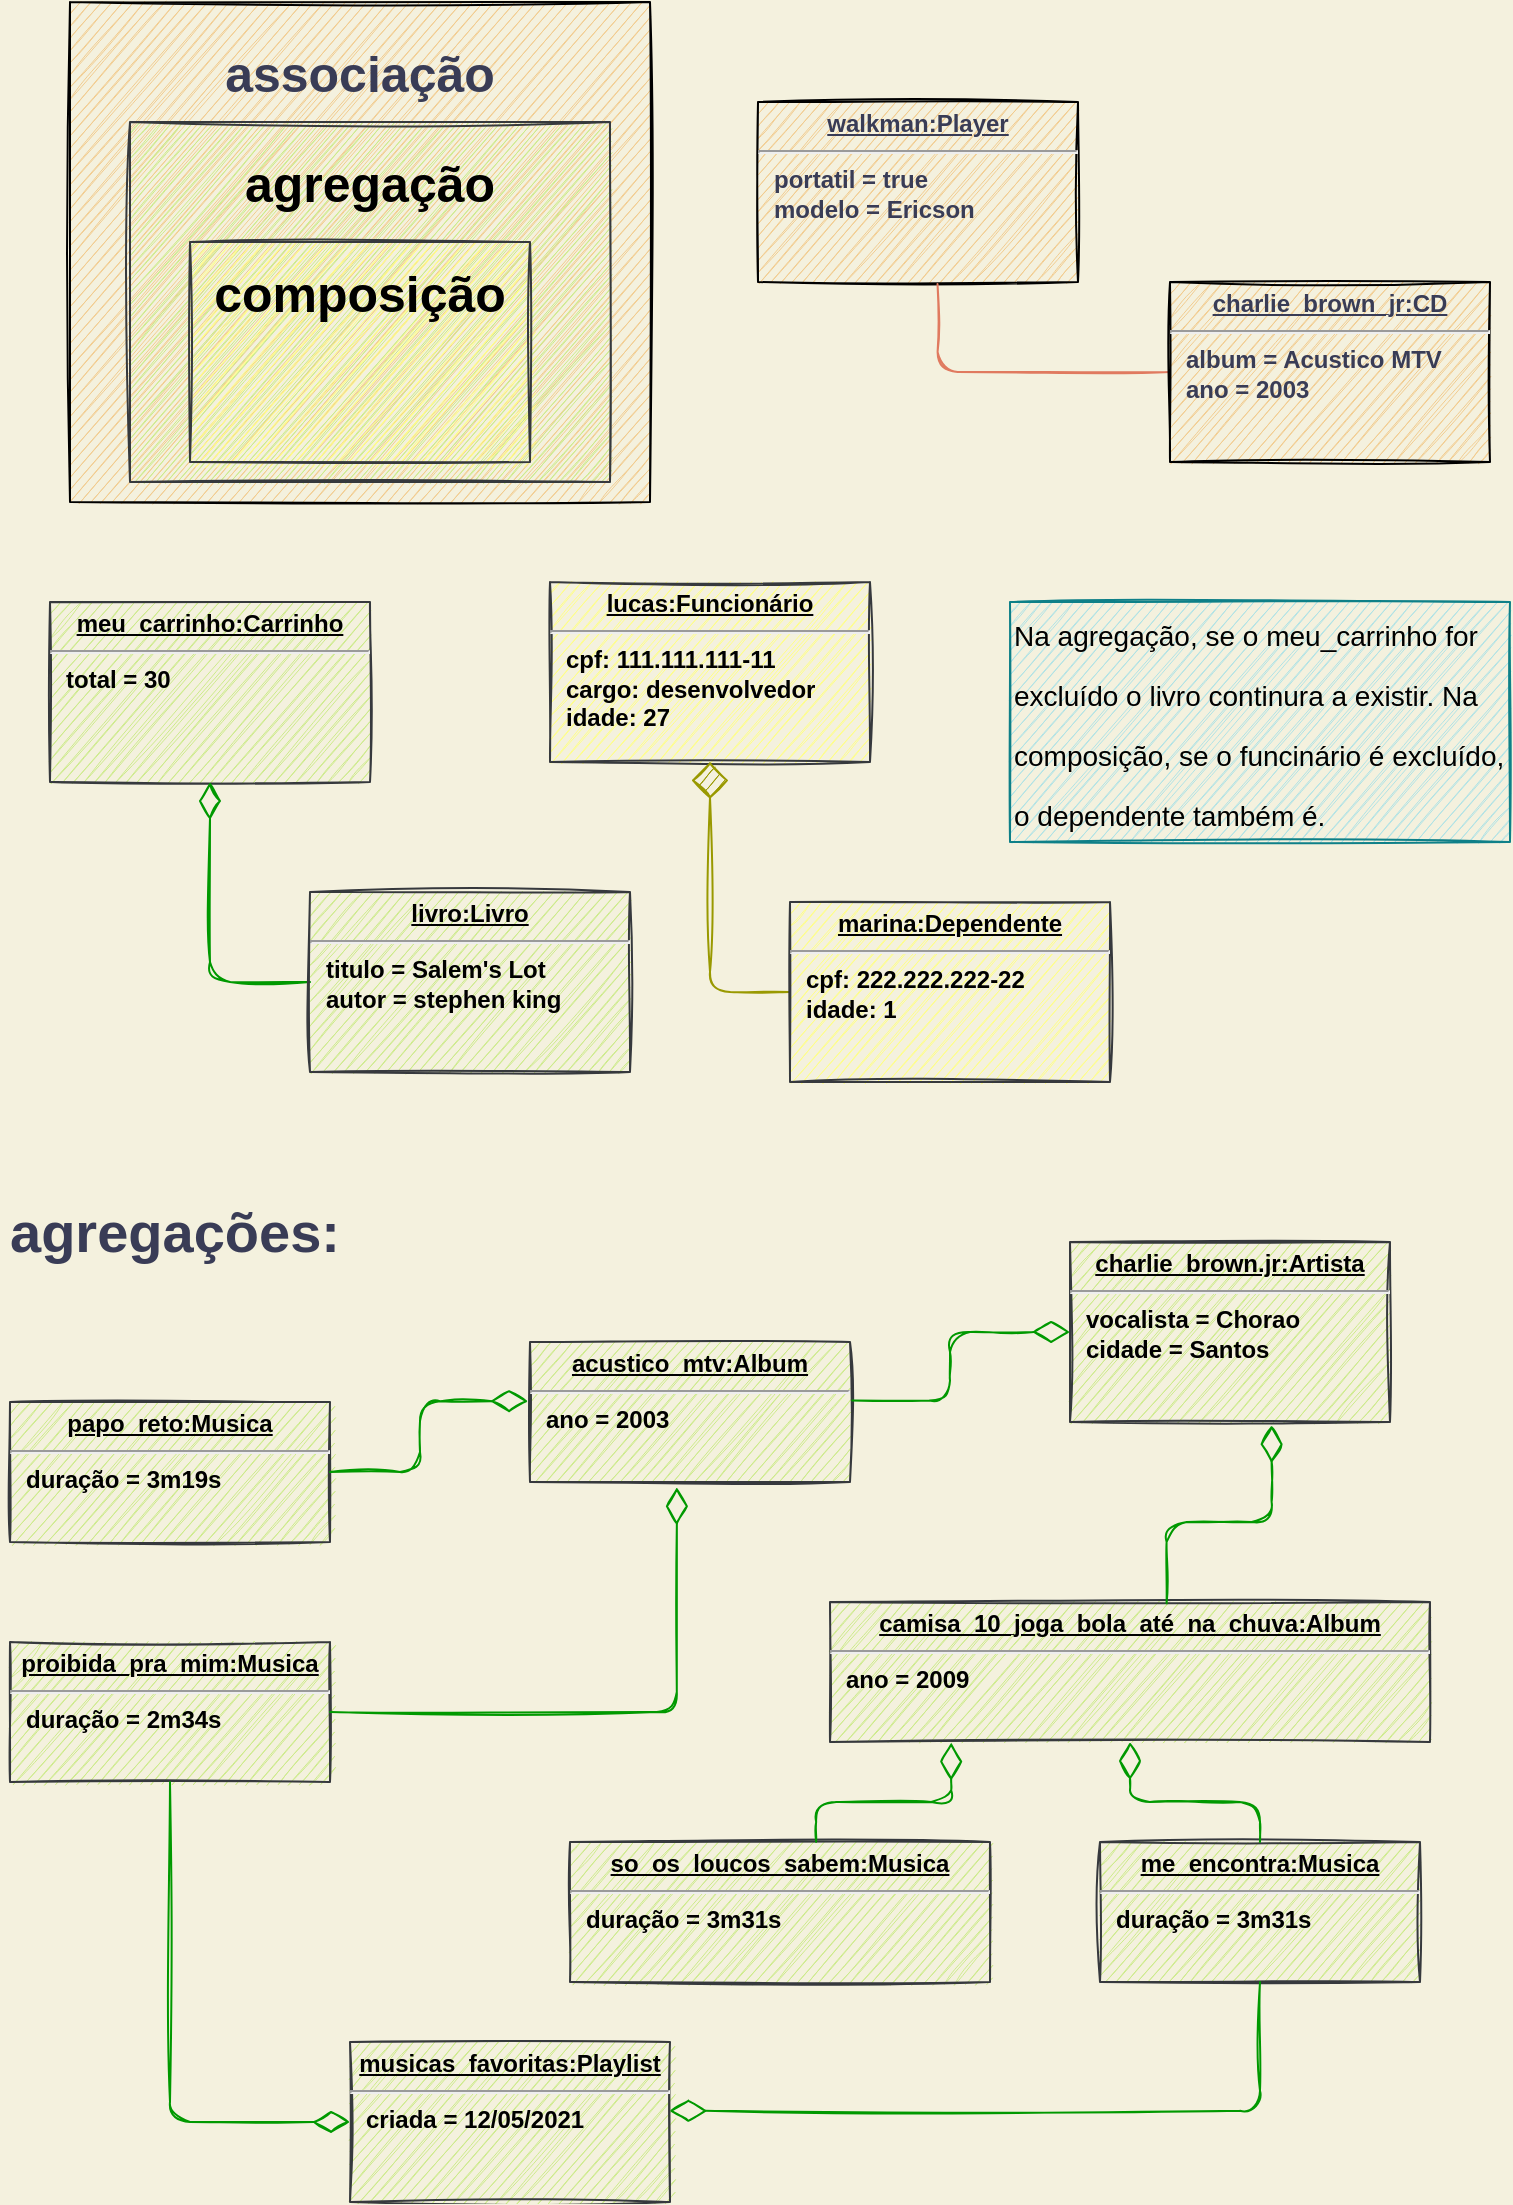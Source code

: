 <mxfile version="18.0.3" type="github">
  <diagram id="IR1mzdjfRpLflZi7iiMT" name="Page-1">
    <mxGraphModel dx="981" dy="548" grid="1" gridSize="10" guides="1" tooltips="1" connect="1" arrows="1" fold="1" page="1" pageScale="1" pageWidth="827" pageHeight="1169" background="#F4F1DE" math="0" shadow="0">
      <root>
        <mxCell id="0" />
        <mxCell id="1" parent="0" />
        <mxCell id="eGNEnY-xpS5idLWhx4ZI-6" value="&lt;b&gt;associação&lt;br&gt;&lt;br&gt;&lt;br&gt;&lt;br&gt;&lt;br&gt;&lt;br&gt;&lt;br&gt;&lt;/b&gt;" style="rounded=0;whiteSpace=wrap;html=1;glass=0;sketch=1;fontSize=25;fontColor=#393C56;strokeColor=#000000;strokeWidth=1;fillColor=#F2CC8F;gradientColor=none;" vertex="1" parent="1">
          <mxGeometry x="70" y="50" width="290" height="250" as="geometry" />
        </mxCell>
        <mxCell id="eGNEnY-xpS5idLWhx4ZI-8" value="&lt;p style=&quot;margin:0px;margin-top:4px;text-align:center;text-decoration:underline;&quot;&gt;&lt;b&gt;walkman:Player&lt;/b&gt;&lt;/p&gt;&lt;hr&gt;&lt;p style=&quot;margin:0px;margin-left:8px;&quot;&gt;&lt;b&gt;portatil = true&lt;br&gt;modelo = Ericson&lt;/b&gt;&lt;/p&gt;" style="verticalAlign=top;align=left;overflow=fill;fontSize=12;fontFamily=Helvetica;html=1;rounded=0;glass=0;sketch=1;fontColor=#393C56;strokeColor=#000000;strokeWidth=1;fillColor=#F2CC8F;gradientColor=none;" vertex="1" parent="1">
          <mxGeometry x="414" y="100" width="160" height="90" as="geometry" />
        </mxCell>
        <mxCell id="eGNEnY-xpS5idLWhx4ZI-10" style="edgeStyle=orthogonalEdgeStyle;sketch=1;orthogonalLoop=1;jettySize=auto;html=1;exitX=0;exitY=0.5;exitDx=0;exitDy=0;entryX=0.561;entryY=1.011;entryDx=0;entryDy=0;entryPerimeter=0;fontSize=25;fontColor=#393C56;strokeColor=#E07A5F;fillColor=#F2CC8F;endArrow=none;endFill=0;rounded=1;" edge="1" parent="1" source="eGNEnY-xpS5idLWhx4ZI-9" target="eGNEnY-xpS5idLWhx4ZI-8">
          <mxGeometry relative="1" as="geometry" />
        </mxCell>
        <mxCell id="eGNEnY-xpS5idLWhx4ZI-9" value="&lt;p style=&quot;margin:0px;margin-top:4px;text-align:center;text-decoration:underline;&quot;&gt;&lt;b&gt;charlie_brown_jr:CD&lt;/b&gt;&lt;/p&gt;&lt;hr&gt;&lt;p style=&quot;margin:0px;margin-left:8px;&quot;&gt;&lt;b&gt;album = Acustico MTV&lt;/b&gt;&lt;/p&gt;&lt;p style=&quot;margin:0px;margin-left:8px;&quot;&gt;&lt;b&gt;ano = 2003&lt;/b&gt;&lt;/p&gt;" style="verticalAlign=top;align=left;overflow=fill;fontSize=12;fontFamily=Helvetica;html=1;rounded=0;glass=0;sketch=1;fontColor=#393C56;strokeColor=#000000;strokeWidth=1;fillColor=#F2CC8F;gradientColor=none;" vertex="1" parent="1">
          <mxGeometry x="620" y="190" width="160" height="90" as="geometry" />
        </mxCell>
        <mxCell id="eGNEnY-xpS5idLWhx4ZI-12" value="&lt;b&gt;agregação&lt;br&gt;&lt;br&gt;&lt;br&gt;&lt;br&gt;&lt;br&gt;&lt;/b&gt;" style="rounded=0;whiteSpace=wrap;html=1;glass=0;sketch=1;fontSize=25;strokeColor=#36393d;strokeWidth=1;fillColor=#cdeb8b;" vertex="1" parent="1">
          <mxGeometry x="100" y="110" width="240" height="180" as="geometry" />
        </mxCell>
        <mxCell id="eGNEnY-xpS5idLWhx4ZI-13" value="&lt;b&gt;composição&lt;br&gt;&lt;br&gt;&lt;br&gt;&lt;/b&gt;" style="rounded=0;whiteSpace=wrap;html=1;glass=0;sketch=1;fontSize=25;strokeColor=#36393d;strokeWidth=1;fillColor=#ffff88;" vertex="1" parent="1">
          <mxGeometry x="130" y="170" width="170" height="110" as="geometry" />
        </mxCell>
        <mxCell id="eGNEnY-xpS5idLWhx4ZI-14" value="&lt;p style=&quot;margin:0px;margin-top:4px;text-align:center;text-decoration:underline;&quot;&gt;&lt;b&gt;meu_carrinho:Carrinho&lt;/b&gt;&lt;/p&gt;&lt;hr&gt;&lt;p style=&quot;margin:0px;margin-left:8px;&quot;&gt;&lt;b&gt;total = 30&lt;br&gt;&lt;/b&gt;&lt;/p&gt;" style="verticalAlign=top;align=left;overflow=fill;fontSize=12;fontFamily=Helvetica;html=1;rounded=0;glass=0;sketch=1;strokeColor=#36393d;strokeWidth=1;fillColor=#cdeb8b;" vertex="1" parent="1">
          <mxGeometry x="60" y="350" width="160" height="90" as="geometry" />
        </mxCell>
        <mxCell id="eGNEnY-xpS5idLWhx4ZI-16" style="edgeStyle=orthogonalEdgeStyle;rounded=1;sketch=1;orthogonalLoop=1;jettySize=auto;html=1;exitX=0;exitY=0.5;exitDx=0;exitDy=0;entryX=0.5;entryY=1;entryDx=0;entryDy=0;fontSize=25;fontColor=#393C56;endArrow=diamondThin;endFill=0;strokeColor=#009900;fillColor=#F2CC8F;endSize=16;" edge="1" parent="1" source="eGNEnY-xpS5idLWhx4ZI-15" target="eGNEnY-xpS5idLWhx4ZI-14">
          <mxGeometry relative="1" as="geometry" />
        </mxCell>
        <mxCell id="eGNEnY-xpS5idLWhx4ZI-15" value="&lt;p style=&quot;margin:0px;margin-top:4px;text-align:center;text-decoration:underline;&quot;&gt;&lt;b&gt;livro:Livro&lt;/b&gt;&lt;/p&gt;&lt;hr&gt;&lt;p style=&quot;margin:0px;margin-left:8px;&quot;&gt;&lt;b&gt;titulo = Salem&#39;s Lot&lt;/b&gt;&lt;/p&gt;&lt;p style=&quot;margin:0px;margin-left:8px;&quot;&gt;&lt;b&gt;autor = stephen king&lt;/b&gt;&lt;/p&gt;" style="verticalAlign=top;align=left;overflow=fill;fontSize=12;fontFamily=Helvetica;html=1;rounded=0;glass=0;sketch=1;strokeColor=#36393d;strokeWidth=1;fillColor=#cdeb8b;" vertex="1" parent="1">
          <mxGeometry x="190" y="495" width="160" height="90" as="geometry" />
        </mxCell>
        <mxCell id="eGNEnY-xpS5idLWhx4ZI-17" value="&lt;p style=&quot;margin:0px;margin-top:4px;text-align:center;text-decoration:underline;&quot;&gt;&lt;b&gt;lucas:Funcionário&lt;/b&gt;&lt;/p&gt;&lt;hr&gt;&lt;p style=&quot;margin:0px;margin-left:8px;&quot;&gt;&lt;b&gt;cpf: 111.111.111-11&lt;/b&gt;&lt;/p&gt;&lt;p style=&quot;margin:0px;margin-left:8px;&quot;&gt;&lt;b&gt;cargo: desenvolvedor&lt;br&gt;&lt;/b&gt;&lt;/p&gt;&lt;p style=&quot;margin:0px;margin-left:8px;&quot;&gt;&lt;b&gt;idade: 27&lt;/b&gt;&lt;/p&gt;" style="verticalAlign=top;align=left;overflow=fill;fontSize=12;fontFamily=Helvetica;html=1;rounded=0;glass=0;sketch=1;strokeColor=#36393d;strokeWidth=1;fillColor=#ffff88;" vertex="1" parent="1">
          <mxGeometry x="310.0" y="340" width="160" height="90" as="geometry" />
        </mxCell>
        <mxCell id="eGNEnY-xpS5idLWhx4ZI-18" style="edgeStyle=orthogonalEdgeStyle;rounded=1;sketch=1;orthogonalLoop=1;jettySize=auto;html=1;exitX=0;exitY=0.5;exitDx=0;exitDy=0;entryX=0.5;entryY=1;entryDx=0;entryDy=0;fontSize=25;fontColor=#393C56;endArrow=diamond;endFill=1;strokeColor=#999900;fillColor=#F2CC8F;endSize=16;jumpSize=4;" edge="1" parent="1" source="eGNEnY-xpS5idLWhx4ZI-20" target="eGNEnY-xpS5idLWhx4ZI-17">
          <mxGeometry relative="1" as="geometry">
            <mxPoint x="499.94" y="535" as="sourcePoint" />
          </mxGeometry>
        </mxCell>
        <mxCell id="eGNEnY-xpS5idLWhx4ZI-20" value="&lt;p style=&quot;margin:0px;margin-top:4px;text-align:center;text-decoration:underline;&quot;&gt;&lt;b&gt;marina:Dependente&lt;/b&gt;&lt;/p&gt;&lt;hr&gt;&lt;p style=&quot;margin:0px;margin-left:8px;&quot;&gt;&lt;b&gt;cpf: 222.222.222-22&lt;/b&gt;&lt;/p&gt;&lt;p style=&quot;margin:0px;margin-left:8px;&quot;&gt;&lt;b&gt;idade: 1&lt;/b&gt;&lt;/p&gt;" style="verticalAlign=top;align=left;overflow=fill;fontSize=12;fontFamily=Helvetica;html=1;rounded=0;glass=0;sketch=1;strokeColor=#36393d;strokeWidth=1;fillColor=#ffff88;" vertex="1" parent="1">
          <mxGeometry x="430.0" y="500" width="160" height="90" as="geometry" />
        </mxCell>
        <mxCell id="eGNEnY-xpS5idLWhx4ZI-22" value="&lt;div style=&quot;&quot;&gt;&lt;span style=&quot;background-color: initial;&quot;&gt;&lt;font style=&quot;font-size: 14px;&quot;&gt;Na agregação, se o meu_carrinho for excluído o livro continura a existir. Na composição, se o funcinário é excluído, o dependente também é.&amp;nbsp;&amp;nbsp;&lt;/font&gt;&lt;/span&gt;&lt;/div&gt;" style="text;html=1;align=left;verticalAlign=bottom;whiteSpace=wrap;rounded=0;glass=0;sketch=1;fontSize=25;labelPosition=center;verticalLabelPosition=middle;shadow=0;fillColor=#b0e3e6;strokeColor=#0e8088;" vertex="1" parent="1">
          <mxGeometry x="540" y="350" width="250" height="120" as="geometry" />
        </mxCell>
        <mxCell id="eGNEnY-xpS5idLWhx4ZI-24" value="&lt;p style=&quot;margin:0px;margin-top:4px;text-align:center;text-decoration:underline;&quot;&gt;&lt;b&gt;papo_reto:Musica&lt;/b&gt;&lt;/p&gt;&lt;hr&gt;&lt;p style=&quot;margin:0px;margin-left:8px;&quot;&gt;&lt;b&gt;duração = 3m19s&lt;/b&gt;&lt;/p&gt;" style="verticalAlign=top;align=left;overflow=fill;fontSize=12;fontFamily=Helvetica;html=1;rounded=0;glass=0;sketch=1;strokeColor=#36393d;strokeWidth=1;fillColor=#cdeb8b;" vertex="1" parent="1">
          <mxGeometry x="40" y="750" width="160" height="70" as="geometry" />
        </mxCell>
        <mxCell id="eGNEnY-xpS5idLWhx4ZI-25" value="&lt;h1&gt;agregações:&lt;/h1&gt;" style="text;html=1;strokeColor=none;fillColor=none;spacing=5;spacingTop=-20;whiteSpace=wrap;overflow=hidden;rounded=0;shadow=0;glass=0;sketch=1;fontSize=14;fontColor=#393C56;" vertex="1" parent="1">
          <mxGeometry x="35" y="640" width="190" height="50" as="geometry" />
        </mxCell>
        <mxCell id="eGNEnY-xpS5idLWhx4ZI-26" value="&lt;p style=&quot;margin:0px;margin-top:4px;text-align:center;text-decoration:underline;&quot;&gt;&lt;b&gt;proibida_pra_mim:Musica&lt;/b&gt;&lt;/p&gt;&lt;hr&gt;&lt;p style=&quot;margin:0px;margin-left:8px;&quot;&gt;&lt;b&gt;duração = 2m34s&lt;/b&gt;&lt;/p&gt;" style="verticalAlign=top;align=left;overflow=fill;fontSize=12;fontFamily=Helvetica;html=1;rounded=0;glass=0;sketch=1;strokeColor=#36393d;strokeWidth=1;fillColor=#cdeb8b;" vertex="1" parent="1">
          <mxGeometry x="40" y="870" width="160" height="70" as="geometry" />
        </mxCell>
        <mxCell id="eGNEnY-xpS5idLWhx4ZI-27" value="&lt;p style=&quot;margin:0px;margin-top:4px;text-align:center;text-decoration:underline;&quot;&gt;&lt;b&gt;charlie_brown.jr:Artista&lt;/b&gt;&lt;/p&gt;&lt;hr&gt;&lt;p style=&quot;margin:0px;margin-left:8px;&quot;&gt;&lt;b&gt;vocalista = Chorao&lt;/b&gt;&lt;/p&gt;&lt;p style=&quot;margin:0px;margin-left:8px;&quot;&gt;&lt;b&gt;cidade = Santos&lt;/b&gt;&lt;/p&gt;" style="verticalAlign=top;align=left;overflow=fill;fontSize=12;fontFamily=Helvetica;html=1;rounded=0;glass=0;sketch=1;strokeColor=#36393d;strokeWidth=1;fillColor=#cdeb8b;" vertex="1" parent="1">
          <mxGeometry x="570" y="670" width="160" height="90" as="geometry" />
        </mxCell>
        <mxCell id="eGNEnY-xpS5idLWhx4ZI-28" value="&lt;p style=&quot;margin:0px;margin-top:4px;text-align:center;text-decoration:underline;&quot;&gt;&lt;b&gt;acustico_mtv:Album&lt;/b&gt;&lt;/p&gt;&lt;hr&gt;&lt;p style=&quot;margin:0px;margin-left:8px;&quot;&gt;&lt;b&gt;ano = 2003&lt;/b&gt;&lt;/p&gt;" style="verticalAlign=top;align=left;overflow=fill;fontSize=12;fontFamily=Helvetica;html=1;rounded=0;glass=0;sketch=1;strokeColor=#36393d;strokeWidth=1;fillColor=#cdeb8b;" vertex="1" parent="1">
          <mxGeometry x="300" y="720" width="160" height="70" as="geometry" />
        </mxCell>
        <mxCell id="eGNEnY-xpS5idLWhx4ZI-31" style="edgeStyle=orthogonalEdgeStyle;rounded=1;sketch=1;orthogonalLoop=1;jettySize=auto;html=1;exitX=1;exitY=0.5;exitDx=0;exitDy=0;entryX=-0.006;entryY=0.423;entryDx=0;entryDy=0;fontSize=25;fontColor=#393C56;endArrow=diamondThin;endFill=0;strokeColor=#009900;fillColor=#F2CC8F;endSize=16;entryPerimeter=0;" edge="1" parent="1" source="eGNEnY-xpS5idLWhx4ZI-24" target="eGNEnY-xpS5idLWhx4ZI-28">
          <mxGeometry relative="1" as="geometry">
            <mxPoint x="200" y="550" as="sourcePoint" />
            <mxPoint x="150" y="450" as="targetPoint" />
          </mxGeometry>
        </mxCell>
        <mxCell id="eGNEnY-xpS5idLWhx4ZI-32" style="edgeStyle=orthogonalEdgeStyle;rounded=1;sketch=1;orthogonalLoop=1;jettySize=auto;html=1;exitX=1;exitY=0.5;exitDx=0;exitDy=0;entryX=0.459;entryY=1.038;entryDx=0;entryDy=0;fontSize=25;fontColor=#393C56;endArrow=diamondThin;endFill=0;strokeColor=#009900;fillColor=#F2CC8F;endSize=16;entryPerimeter=0;" edge="1" parent="1" source="eGNEnY-xpS5idLWhx4ZI-26" target="eGNEnY-xpS5idLWhx4ZI-28">
          <mxGeometry relative="1" as="geometry">
            <mxPoint x="260" y="915" as="sourcePoint" />
            <mxPoint x="309.04" y="759.61" as="targetPoint" />
          </mxGeometry>
        </mxCell>
        <mxCell id="eGNEnY-xpS5idLWhx4ZI-33" style="edgeStyle=orthogonalEdgeStyle;rounded=1;sketch=1;orthogonalLoop=1;jettySize=auto;html=1;exitX=1.007;exitY=0.418;exitDx=0;exitDy=0;entryX=0;entryY=0.5;entryDx=0;entryDy=0;fontSize=25;fontColor=#393C56;endArrow=diamondThin;endFill=0;strokeColor=#009900;fillColor=#F2CC8F;endSize=16;exitPerimeter=0;" edge="1" parent="1" source="eGNEnY-xpS5idLWhx4ZI-28" target="eGNEnY-xpS5idLWhx4ZI-27">
          <mxGeometry relative="1" as="geometry">
            <mxPoint x="450" y="910" as="sourcePoint" />
            <mxPoint x="383.44" y="802.66" as="targetPoint" />
          </mxGeometry>
        </mxCell>
        <mxCell id="eGNEnY-xpS5idLWhx4ZI-34" value="&lt;p style=&quot;margin:0px;margin-top:4px;text-align:center;text-decoration:underline;&quot;&gt;&lt;b&gt;musicas_favoritas:Playlist&lt;/b&gt;&lt;/p&gt;&lt;hr&gt;&lt;p style=&quot;margin:0px;margin-left:8px;&quot;&gt;&lt;b&gt;criada = 12/05/2021&lt;/b&gt;&lt;/p&gt;" style="verticalAlign=top;align=left;overflow=fill;fontSize=12;fontFamily=Helvetica;html=1;rounded=0;glass=0;sketch=1;strokeColor=#36393d;strokeWidth=1;fillColor=#cdeb8b;" vertex="1" parent="1">
          <mxGeometry x="210" y="1070" width="160" height="80" as="geometry" />
        </mxCell>
        <mxCell id="eGNEnY-xpS5idLWhx4ZI-35" style="edgeStyle=orthogonalEdgeStyle;rounded=1;sketch=1;orthogonalLoop=1;jettySize=auto;html=1;exitX=0.5;exitY=1;exitDx=0;exitDy=0;entryX=0;entryY=0.5;entryDx=0;entryDy=0;fontSize=25;fontColor=#393C56;endArrow=diamondThin;endFill=0;strokeColor=#009900;fillColor=#F2CC8F;endSize=16;" edge="1" parent="1" source="eGNEnY-xpS5idLWhx4ZI-26" target="eGNEnY-xpS5idLWhx4ZI-34">
          <mxGeometry relative="1" as="geometry">
            <mxPoint x="471.12" y="759.26" as="sourcePoint" />
            <mxPoint x="600" y="765" as="targetPoint" />
          </mxGeometry>
        </mxCell>
        <mxCell id="eGNEnY-xpS5idLWhx4ZI-36" value="&lt;p style=&quot;margin:0px;margin-top:4px;text-align:center;text-decoration:underline;&quot;&gt;&lt;b&gt;camisa_10_joga_bola_até_na_chuva:Album&lt;/b&gt;&lt;/p&gt;&lt;hr&gt;&lt;p style=&quot;margin:0px;margin-left:8px;&quot;&gt;&lt;b&gt;ano = 2009&lt;/b&gt;&lt;/p&gt;" style="verticalAlign=top;align=left;overflow=fill;fontSize=12;fontFamily=Helvetica;html=1;rounded=0;glass=0;sketch=1;strokeColor=#36393d;strokeWidth=1;fillColor=#cdeb8b;" vertex="1" parent="1">
          <mxGeometry x="450" y="850" width="300" height="70" as="geometry" />
        </mxCell>
        <mxCell id="eGNEnY-xpS5idLWhx4ZI-38" value="&lt;p style=&quot;margin:0px;margin-top:4px;text-align:center;text-decoration:underline;&quot;&gt;&lt;b&gt;me_encontra:Musica&lt;/b&gt;&lt;/p&gt;&lt;hr&gt;&lt;p style=&quot;margin:0px;margin-left:8px;&quot;&gt;&lt;b&gt;duração = 3m31s&lt;/b&gt;&lt;/p&gt;" style="verticalAlign=top;align=left;overflow=fill;fontSize=12;fontFamily=Helvetica;html=1;rounded=0;glass=0;sketch=1;strokeColor=#36393d;strokeWidth=1;fillColor=#cdeb8b;" vertex="1" parent="1">
          <mxGeometry x="585" y="970" width="160" height="70" as="geometry" />
        </mxCell>
        <mxCell id="eGNEnY-xpS5idLWhx4ZI-39" style="edgeStyle=orthogonalEdgeStyle;rounded=1;sketch=1;orthogonalLoop=1;jettySize=auto;html=1;exitX=0.5;exitY=0;exitDx=0;exitDy=0;entryX=0.5;entryY=1;entryDx=0;entryDy=0;fontSize=25;fontColor=#393C56;endArrow=diamondThin;endFill=0;strokeColor=#009900;fillColor=#F2CC8F;endSize=16;" edge="1" parent="1" source="eGNEnY-xpS5idLWhx4ZI-38" target="eGNEnY-xpS5idLWhx4ZI-36">
          <mxGeometry relative="1" as="geometry">
            <mxPoint x="190" y="900" as="sourcePoint" />
            <mxPoint x="383.44" y="802.66" as="targetPoint" />
          </mxGeometry>
        </mxCell>
        <mxCell id="eGNEnY-xpS5idLWhx4ZI-40" style="edgeStyle=orthogonalEdgeStyle;rounded=1;sketch=1;orthogonalLoop=1;jettySize=auto;html=1;exitX=0.5;exitY=1;exitDx=0;exitDy=0;entryX=0.998;entryY=0.43;entryDx=0;entryDy=0;fontSize=25;fontColor=#393C56;endArrow=diamondThin;endFill=0;strokeColor=#009900;fillColor=#F2CC8F;endSize=16;entryPerimeter=0;" edge="1" parent="1" source="eGNEnY-xpS5idLWhx4ZI-38" target="eGNEnY-xpS5idLWhx4ZI-34">
          <mxGeometry relative="1" as="geometry">
            <mxPoint x="675" y="980" as="sourcePoint" />
            <mxPoint x="610" y="930" as="targetPoint" />
          </mxGeometry>
        </mxCell>
        <mxCell id="eGNEnY-xpS5idLWhx4ZI-41" style="edgeStyle=orthogonalEdgeStyle;rounded=1;sketch=1;orthogonalLoop=1;jettySize=auto;html=1;exitX=0.561;exitY=0.009;exitDx=0;exitDy=0;entryX=0.63;entryY=1.018;entryDx=0;entryDy=0;fontSize=25;fontColor=#393C56;endArrow=diamondThin;endFill=0;strokeColor=#009900;fillColor=#F2CC8F;endSize=16;exitPerimeter=0;entryPerimeter=0;" edge="1" parent="1" source="eGNEnY-xpS5idLWhx4ZI-36" target="eGNEnY-xpS5idLWhx4ZI-27">
          <mxGeometry relative="1" as="geometry">
            <mxPoint x="675" y="980" as="sourcePoint" />
            <mxPoint x="610" y="930" as="targetPoint" />
          </mxGeometry>
        </mxCell>
        <mxCell id="eGNEnY-xpS5idLWhx4ZI-42" value="&lt;p style=&quot;margin:0px;margin-top:4px;text-align:center;text-decoration:underline;&quot;&gt;&lt;b&gt;so_os_loucos_sabem:Musica&lt;/b&gt;&lt;/p&gt;&lt;hr&gt;&lt;p style=&quot;margin:0px;margin-left:8px;&quot;&gt;&lt;b&gt;duração = 3m31s&lt;/b&gt;&lt;/p&gt;" style="verticalAlign=top;align=left;overflow=fill;fontSize=12;fontFamily=Helvetica;html=1;rounded=0;glass=0;sketch=1;strokeColor=#36393d;strokeWidth=1;fillColor=#cdeb8b;" vertex="1" parent="1">
          <mxGeometry x="320" y="970" width="210" height="70" as="geometry" />
        </mxCell>
        <mxCell id="eGNEnY-xpS5idLWhx4ZI-43" style="edgeStyle=orthogonalEdgeStyle;rounded=1;sketch=1;orthogonalLoop=1;jettySize=auto;html=1;exitX=0.586;exitY=-0.001;exitDx=0;exitDy=0;entryX=0.202;entryY=1.004;entryDx=0;entryDy=0;fontSize=25;fontColor=#393C56;endArrow=diamondThin;endFill=0;strokeColor=#009900;fillColor=#F2CC8F;endSize=16;exitPerimeter=0;entryPerimeter=0;" edge="1" parent="1" source="eGNEnY-xpS5idLWhx4ZI-42" target="eGNEnY-xpS5idLWhx4ZI-36">
          <mxGeometry relative="1" as="geometry">
            <mxPoint x="675" y="980" as="sourcePoint" />
            <mxPoint x="610" y="930" as="targetPoint" />
          </mxGeometry>
        </mxCell>
      </root>
    </mxGraphModel>
  </diagram>
</mxfile>
